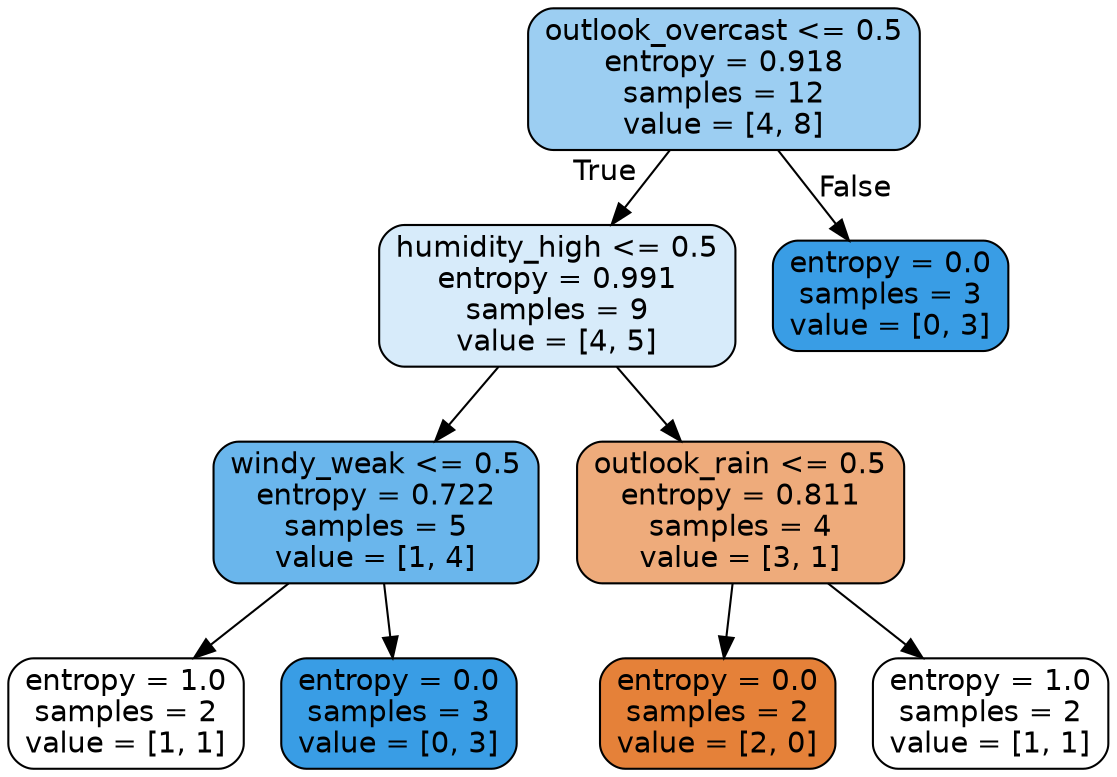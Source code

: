 digraph Tree {
node [shape=box, style="filled, rounded", color="black", fontname=helvetica] ;
edge [fontname=helvetica] ;
0 [label="outlook_overcast <= 0.5\nentropy = 0.918\nsamples = 12\nvalue = [4, 8]", fillcolor="#9ccef2"] ;
1 [label="humidity_high <= 0.5\nentropy = 0.991\nsamples = 9\nvalue = [4, 5]", fillcolor="#d7ebfa"] ;
0 -> 1 [labeldistance=2.5, labelangle=45, headlabel="True"] ;
2 [label="windy_weak <= 0.5\nentropy = 0.722\nsamples = 5\nvalue = [1, 4]", fillcolor="#6ab6ec"] ;
1 -> 2 ;
3 [label="entropy = 1.0\nsamples = 2\nvalue = [1, 1]", fillcolor="#ffffff"] ;
2 -> 3 ;
4 [label="entropy = 0.0\nsamples = 3\nvalue = [0, 3]", fillcolor="#399de5"] ;
2 -> 4 ;
5 [label="outlook_rain <= 0.5\nentropy = 0.811\nsamples = 4\nvalue = [3, 1]", fillcolor="#eeab7b"] ;
1 -> 5 ;
6 [label="entropy = 0.0\nsamples = 2\nvalue = [2, 0]", fillcolor="#e58139"] ;
5 -> 6 ;
7 [label="entropy = 1.0\nsamples = 2\nvalue = [1, 1]", fillcolor="#ffffff"] ;
5 -> 7 ;
8 [label="entropy = 0.0\nsamples = 3\nvalue = [0, 3]", fillcolor="#399de5"] ;
0 -> 8 [labeldistance=2.5, labelangle=-45, headlabel="False"] ;
}